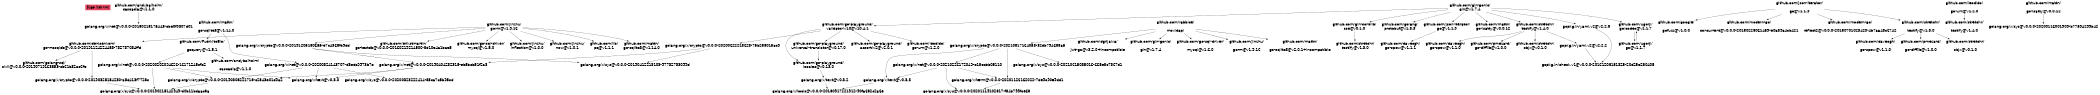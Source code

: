 digraph {
 graph [overlap=false, size=14];
 root="$(go list -m)";
 node [ shape = plaintext, fontname = "Helvetica", 
 fontsize=24];
 "$(go list -m)" [style = filled, fillcolor = "#E94762"];"github.com/andybalholm/
cascadia@v1.1.0" -> "golang.org/x/net@v0.0.0-20180218175443-cbe0f9307d01"
"github.com/denisenkom/
go-mssqldb@v0.0.0-20191124224453-732737034ffd" -> "github.com/golang-sql/
civil@v0.0.0-20190719163853-cb61b32ac6fe"
"github.com/denisenkom/
go-mssqldb@v0.0.0-20191124224453-732737034ffd" -> "golang.org/x/crypto@v0.0.0-20190325154230-a5d413f7728c"
"github.com/gin-contrib/
sse@v0.1.0" -> "github.com/stretchr/
testify@v1.3.0"
"github.com/gin-gonic/
gin@v1.7.4" -> "github.com/gin-contrib/
sse@v0.1.0"
"github.com/gin-gonic/
gin@v1.7.4" -> "github.com/go-playground/
validator/v10@v10.4.1"
"github.com/gin-gonic/
gin@v1.7.4" -> "github.com/golang/
protobuf@v1.3.3"
"github.com/gin-gonic/
gin@v1.7.4" -> "github.com/json-iterator/
go@v1.1.9"
"github.com/gin-gonic/
gin@v1.7.4" -> "github.com/mattn/
go-isatty@v0.0.12"
"github.com/gin-gonic/
gin@v1.7.4" -> "github.com/stretchr/
testify@v1.4.0"
"github.com/gin-gonic/
gin@v1.7.4" -> "github.com/ugorji/
go/codec@v1.1.7"
"github.com/gin-gonic/
gin@v1.7.4" -> "gopkg.in/yaml.v2@v2.2.8"
"github.com/go-playground/
locales@v0.13.0" -> "golang.org/x/text@v0.3.2"
"github.com/go-playground/
universal-translator@v0.17.0" -> "github.com/go-playground/
locales@v0.13.0"
"github.com/go-playground/
validator/v10@v10.4.1" -> "github.com/go-playground/
assert/v2@v2.0.1"
"github.com/go-playground/
validator/v10@v10.4.1" -> "github.com/go-playground/
locales@v0.13.0"
"github.com/go-playground/
validator/v10@v10.4.1" -> "github.com/go-playground/
universal-translator@v0.17.0"
"github.com/go-playground/
validator/v10@v10.4.1" -> "github.com/leodido/
go-urn@v1.2.0"
"github.com/go-playground/
validator/v10@v10.4.1" -> "golang.org/x/crypto@v0.0.0-20200622213623-75b288015ac9"
"github.com/jinzhu/
gorm@v1.9.16" -> "github.com/denisenkom/
go-mssqldb@v0.0.0-20191124224453-732737034ffd"
"github.com/jinzhu/
gorm@v1.9.16" -> "github.com/erikstmartin/
go-testdb@v0.0.0-20160219214506-8d10e4a1bae5"
"github.com/jinzhu/
gorm@v1.9.16" -> "github.com/go-sql-driver/
mysql@v1.5.0"
"github.com/jinzhu/
gorm@v1.9.16" -> "github.com/jinzhu/
inflection@v1.0.0"
"github.com/jinzhu/
gorm@v1.9.16" -> "github.com/jinzhu/
now@v1.0.1"
"github.com/jinzhu/
gorm@v1.9.16" -> "github.com/lib/
pq@v1.1.1"
"github.com/jinzhu/
gorm@v1.9.16" -> "github.com/mattn/
go-sqlite3@v1.14.0"
"github.com/jinzhu/
gorm@v1.9.16" -> "golang.org/x/crypto@v0.0.0-20191205180655-e7c4368fe9dd"
"github.com/json-iterator/
go@v1.1.9" -> "github.com/davecgh/
go-spew@v1.1.1"
"github.com/json-iterator/\n\ngo@v1.1.9" -> "github.com/google/\n\ngofuzz@v1.0.0"
"github.com/json-iterator/\n\ngo@v1.1.9" -> "github.com/modern-go/\n\nconcurrent@v0.0.0-20180228061459-e0a39a4cb421"
"github.com/json-iterator/\n\ngo@v1.1.9" -> "github.com/modern-go/\n\nreflect2@v0.0.0-20180701023420-4b7aa43c6742"
"github.com/json-iterator/\n\ngo@v1.1.9" -> "github.com/stretchr/\n\ntestify@v1.3.0"
"github.com/leodido/\n\ngo-urn@v1.2.0" -> "github.com/stretchr/\n\ntestify@v1.4.0"
"github.com/mattn/\n\ngo-isatty@v0.0.12" -> "golang.org/x/sys@v0.0.0-20200116001909-b77594299b42"
"github.com/mattn/\n\ngo-sqlite3@v1.14.0" -> "github.com/PuerkitoBio/\n\ngoquery@v1.5.1"
"github.com/mattn/\n\ngo-sqlite3@v1.14.0" -> "golang.org/x/net@v0.0.0-20200324143707-d3edc9973b7e"
"github.com/PuerkitoBio/\n\ngoquery@v1.5.1" -> "github.com/andybalholm/\n\ncascadia@v1.1.0"
"github.com/PuerkitoBio/\n\ngoquery@v1.5.1" -> "golang.org/x/net@v0.0.0-20200202094626-16171245cfb2"
"github.com/rabbice/\n\nmovieapi" -> "github.com/dgrijalva/\n\njwt-go@v3.2.0+incompatible"
"github.com/rabbice/\n\nmovieapi" -> "github.com/gin-gonic/\n\ngin@v1.7.4"
"github.com/rabbice/\n\nmovieapi" -> "github.com/go-sql-driver/\n\nmysql@v1.6.0"
"github.com/rabbice/\n\nmovieapi" -> "github.com/jinzhu/\n\ngorm@v1.9.16"
"github.com/rabbice/\n\nmovieapi" -> "github.com/mattn/\n\ngo-sqlite3@v2.0.1+incompatible"
"github.com/rabbice/\n\nmovieapi" -> "golang.org/x/crypto@v0.0.0-20210817164053-32db794688a5"
"github.com/stretchr/\n\ntestify@v1.3.0" -> "github.com/davecgh/\n\ngo-spew@v1.1.0"
"github.com/stretchr/\n\ntestify@v1.3.0" -> "github.com/pmezard/\n\ngo-difflib@v1.0.0"
"github.com/stretchr/\n\ntestify@v1.3.0" -> "github.com/stretchr/\n\nobjx@v0.1.0"
"github.com/stretchr/
testify@v1.4.0" -> "github.com/davecgh/
go-spew@v1.1.0"
"github.com/stretchr/
testify@v1.4.0" -> "github.com/pmezard/
go-difflib@v1.0.0"
"github.com/stretchr/
testify@v1.4.0" -> "github.com/stretchr/
objx@v0.1.0"
"github.com/stretchr/
testify@v1.4.0" -> "gopkg.in/yaml.v2@v2.2.2"
"github.com/ugorji/
go/codec@v1.1.7" -> "github.com/ugorji/
go@v1.1.7"
"github.com/ugorji/
go@v1.1.7" -> "github.com/ugorji/
go/codec@v1.1.7"
"golang.org/x/crypto@v0.0.0-20190308221718-c2843e01d9a2" -> "golang.org/x/sys@v0.0.0-20190215142949-d0b11bdaac8a"
"golang.org/x/crypto@v0.0.0-20190325154230-a5d413f7728c" -> "golang.org/x/sys@v0.0.0-20190215142949-d0b11bdaac8a"
"golang.org/x/crypto@v0.0.0-20191205180655-e7c4368fe9dd" -> "golang.org/x/net@v0.0.0-20190404232315-eb5bcb51f2a3"
"golang.org/x/crypto@v0.0.0-20191205180655-e7c4368fe9dd" -> "golang.org/x/sys@v0.0.0-20190412213103-97732733099d"
"golang.org/x/crypto@v0.0.0-20200622213623-75b288015ac9" -> "golang.org/x/net@v0.0.0-20190404232315-eb5bcb51f2a3"
"golang.org/x/crypto@v0.0.0-20200622213623-75b288015ac9" -> "golang.org/x/sys@v0.0.0-20190412213103-97732733099d"
"golang.org/x/crypto@v0.0.0-20210817164053-32db794688a5" -> "golang.org/x/net@v0.0.0-20210226172049-e18ecbb05110"
"golang.org/x/crypto@v0.0.0-20210817164053-32db794688a5" -> "golang.org/x/sys@v0.0.0-20210615035016-665e8c7367d1"
"golang.org/x/crypto@v0.0.0-20210817164053-32db794688a5" -> "golang.org/x/term@v0.0.0-20201126162022-7de9c90e9dd1"
"golang.org/x/crypto@v0.0.0-20210817164053-32db794688a5" -> "golang.org/x/text@v0.3.3"
"golang.org/x/net@v0.0.0-20190404232315-eb5bcb51f2a3" -> "golang.org/x/crypto@v0.0.0-20190308221718-c2843e01d9a2"
"golang.org/x/net@v0.0.0-20190404232315-eb5bcb51f2a3" -> "golang.org/x/text@v0.3.0"
"golang.org/x/net@v0.0.0-20200202094626-16171245cfb2" -> "golang.org/x/crypto@v0.0.0-20190308221718-c2843e01d9a2"
"golang.org/x/net@v0.0.0-20200202094626-16171245cfb2" -> "golang.org/x/sys@v0.0.0-20190215142949-d0b11bdaac8a"
"golang.org/x/net@v0.0.0-20200202094626-16171245cfb2" -> "golang.org/x/text@v0.3.0"
"golang.org/x/net@v0.0.0-20200324143707-d3edc9973b7e" -> "golang.org/x/crypto@v0.0.0-20190308221718-c2843e01d9a2"
"golang.org/x/net@v0.0.0-20200324143707-d3edc9973b7e" -> "golang.org/x/sys@v0.0.0-20200323222414-85ca7c5b95cd"
"golang.org/x/net@v0.0.0-20200324143707-d3edc9973b7e" -> "golang.org/x/text@v0.3.0"
"golang.org/x/net@v0.0.0-20210226172049-e18ecbb05110" -> "golang.org/x/sys@v0.0.0-20201119102817-f84b799fce68"
"golang.org/x/net@v0.0.0-20210226172049-e18ecbb05110" -> "golang.org/x/term@v0.0.0-20201126162022-7de9c90e9dd1"
"golang.org/x/net@v0.0.0-20210226172049-e18ecbb05110" -> "golang.org/x/text@v0.3.3"
"golang.org/x/term@v0.0.0-20201126162022-7de9c90e9dd1" -> "golang.org/x/sys@v0.0.0-20201119102817-f84b799fce68"
"golang.org/x/text@v0.3.2" -> "golang.org/x/tools@v0.0.0-20180917221912-90fa682c2a6e"
"golang.org/x/text@v0.3.3" -> "golang.org/x/tools@v0.0.0-20180917221912-90fa682c2a6e"
"gopkg.in/yaml.v2@v2.2.2" -> "gopkg.in/check.v1@v0.0.0-20161208181325-20d25e280405"
"gopkg.in/yaml.v2@v2.2.8" -> "gopkg.in/check.v1@v0.0.0-20161208181325-20d25e280405"
}
